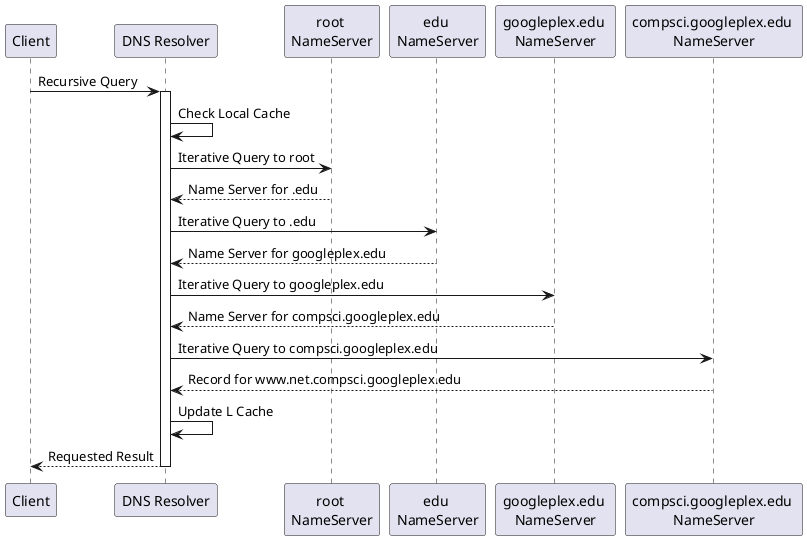 @startuml
participant "Client" as c
participant "DNS Resolver" as resolver

participant "root \nNameServer" as rns
participant "edu \nNameServer" as tldns
participant "googleplex.edu \nNameServer" as dns
participant "compsci.googleplex.edu \nNameServer" as sns

c->resolver: Recursive Query
activate resolver
resolver->resolver: Check Local Cache
resolver->rns: Iterative Query to root
rns-->resolver: Name Server for .edu
resolver->tldns: Iterative Query to .edu
tldns-->resolver: Name Server for googleplex.edu
resolver->dns: Iterative Query to googleplex.edu
dns-->resolver: Name Server for compsci.googleplex.edu
resolver->sns: Iterative Query to compsci.googleplex.edu
sns-->resolver: Record for www.net.compsci.googleplex.edu
resolver->resolver: Update L Cache
resolver-->c: Requested Result
deactivate resolver

@enduml
